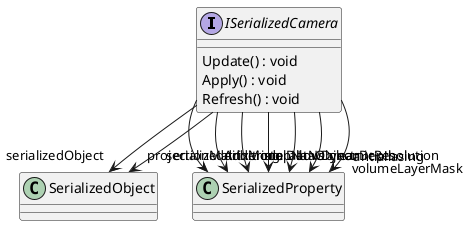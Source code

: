 @startuml
interface ISerializedCamera {
    Update() : void
    Apply() : void
    Refresh() : void
}
ISerializedCamera --> "serializedObject" SerializedObject
ISerializedCamera --> "serializedAdditionalDataObject" SerializedObject
ISerializedCamera --> "projectionMatrixMode" SerializedProperty
ISerializedCamera --> "dithering" SerializedProperty
ISerializedCamera --> "stopNaNs" SerializedProperty
ISerializedCamera --> "allowDynamicResolution" SerializedProperty
ISerializedCamera --> "volumeLayerMask" SerializedProperty
ISerializedCamera --> "clearDepth" SerializedProperty
ISerializedCamera --> "antialiasing" SerializedProperty
@enduml
